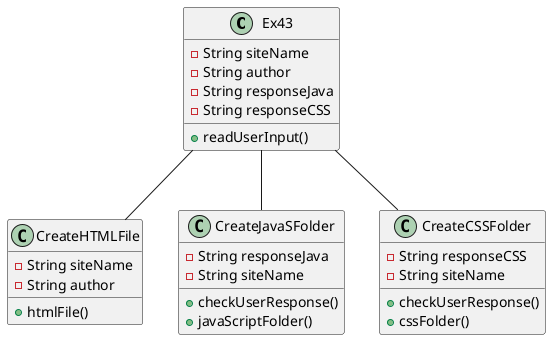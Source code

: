 @startuml
'https://plantuml.com/sequence-diagram

class Ex43{
    - String siteName
    - String author
    - String responseJava
    - String responseCSS

    + readUserInput()
}


class CreateHTMLFile{
    - String siteName
    - String author

    + htmlFile()
}

class CreateJavaSFolder{
    - String responseJava
    - String siteName

    + checkUserResponse()
    + javaScriptFolder()
}

class CreateCSSFolder{
    - String responseCSS
    - String siteName

    + checkUserResponse()
    + cssFolder()
}


Ex43 -- CreateJavaSFolder
Ex43 -- CreateCSSFolder
Ex43 -- CreateHTMLFile


@enduml